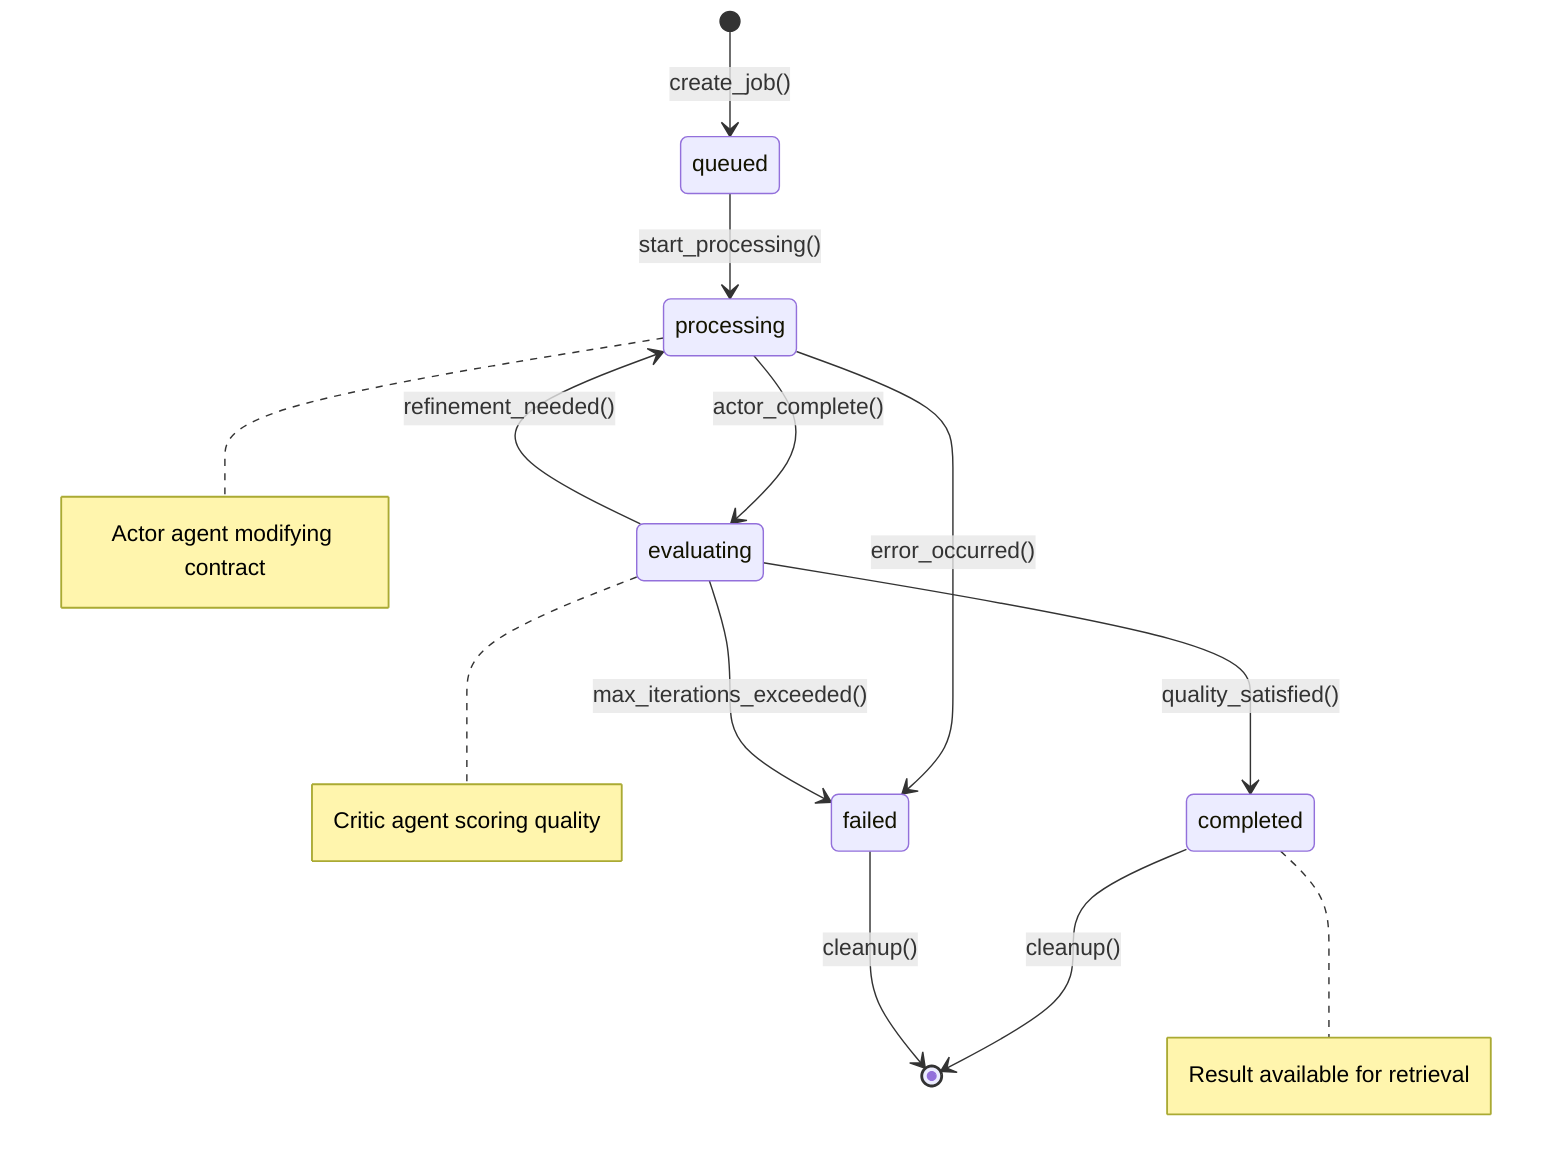 stateDiagram-v2
    [*] --> queued : create_job()
    queued --> processing : start_processing()
    processing --> evaluating : actor_complete()
    evaluating --> processing : refinement_needed()
    evaluating --> completed : quality_satisfied()
    processing --> failed : error_occurred()
    evaluating --> failed : max_iterations_exceeded()
    completed --> [*] : cleanup()
    failed --> [*] : cleanup()
    
    note right of processing : Actor agent modifying contract
    note right of evaluating : Critic agent scoring quality
    note right of completed : Result available for retrieval